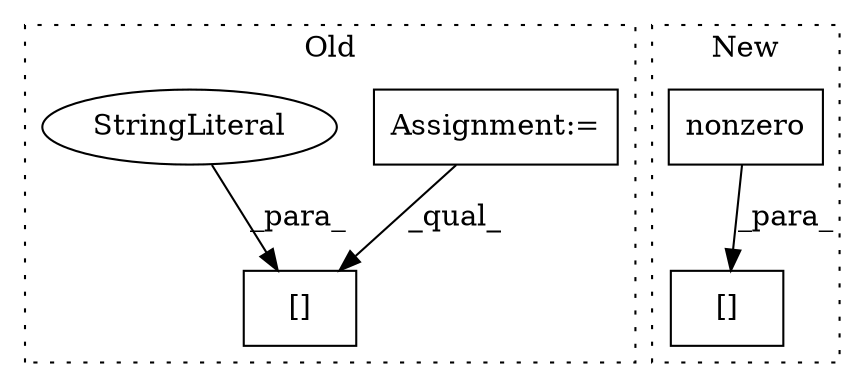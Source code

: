 digraph G {
subgraph cluster0 {
1 [label="[]" a="2" s="3806,3839" l="10,1" shape="box"];
3 [label="Assignment:=" a="7" s="3548" l="1" shape="box"];
5 [label="StringLiteral" a="45" s="3816" l="23" shape="ellipse"];
label = "Old";
style="dotted";
}
subgraph cluster1 {
2 [label="nonzero" a="32" s="4673,4688" l="8,1" shape="box"];
4 [label="[]" a="2" s="4659,4689" l="8,1" shape="box"];
label = "New";
style="dotted";
}
2 -> 4 [label="_para_"];
3 -> 1 [label="_qual_"];
5 -> 1 [label="_para_"];
}